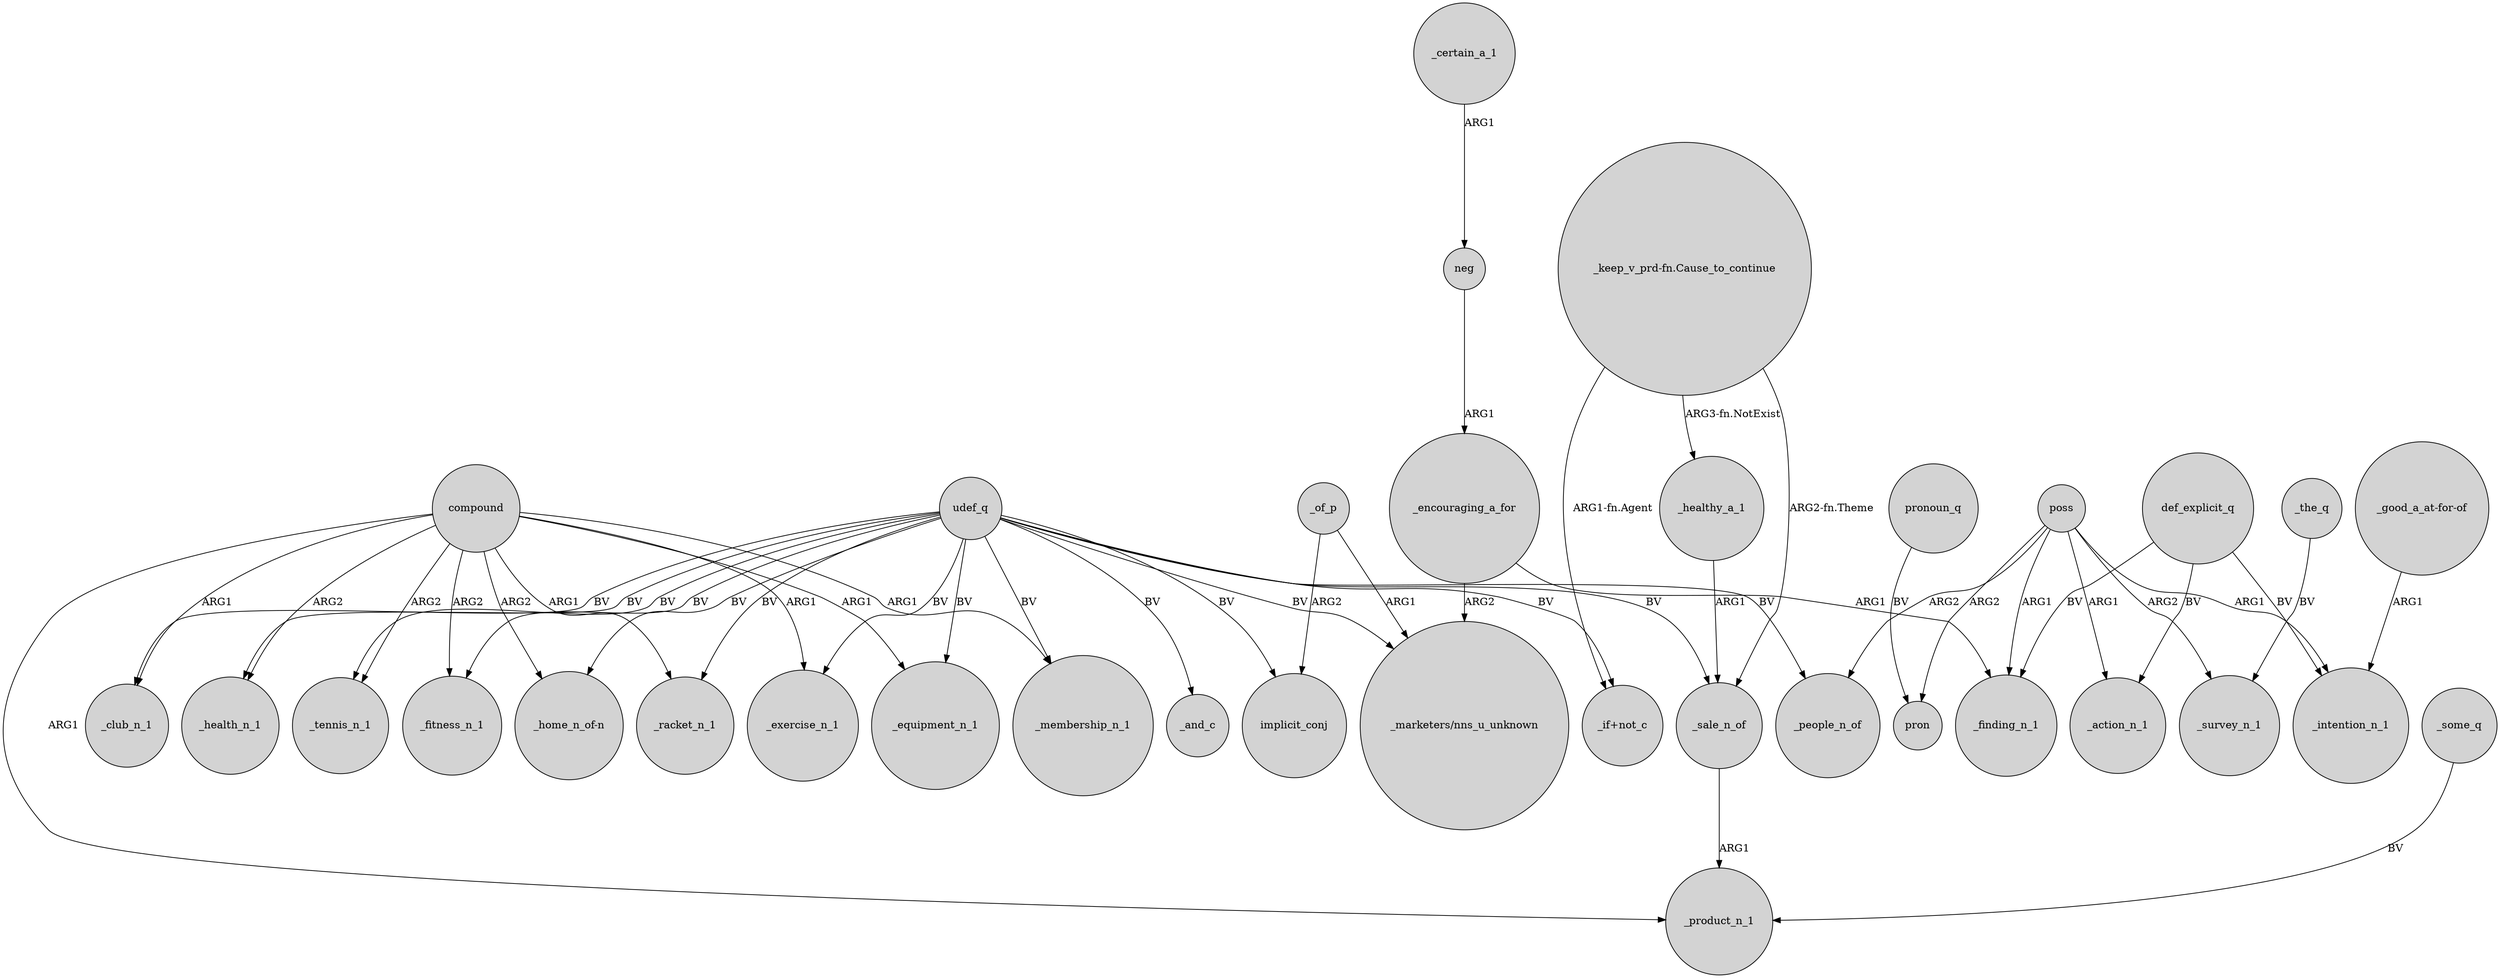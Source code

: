 digraph {
	node [shape=circle style=filled]
	compound -> _product_n_1 [label=ARG1]
	udef_q -> _membership_n_1 [label=BV]
	udef_q -> _equipment_n_1 [label=BV]
	poss -> _people_n_of [label=ARG2]
	poss -> pron [label=ARG2]
	poss -> _finding_n_1 [label=ARG1]
	_encouraging_a_for -> _finding_n_1 [label=ARG1]
	udef_q -> _tennis_n_1 [label=BV]
	compound -> _exercise_n_1 [label=ARG1]
	_sale_n_of -> _product_n_1 [label=ARG1]
	udef_q -> "_home_n_of-n" [label=BV]
	compound -> _equipment_n_1 [label=ARG1]
	def_explicit_q -> _action_n_1 [label=BV]
	udef_q -> _racket_n_1 [label=BV]
	udef_q -> implicit_conj [label=BV]
	_of_p -> "_marketers/nns_u_unknown" [label=ARG1]
	"_good_a_at-for-of" -> _intention_n_1 [label=ARG1]
	udef_q -> _fitness_n_1 [label=BV]
	_encouraging_a_for -> "_marketers/nns_u_unknown" [label=ARG2]
	_the_q -> _survey_n_1 [label=BV]
	udef_q -> "_marketers/nns_u_unknown" [label=BV]
	def_explicit_q -> _finding_n_1 [label=BV]
	udef_q -> _people_n_of [label=BV]
	pronoun_q -> pron [label=BV]
	udef_q -> _club_n_1 [label=BV]
	_some_q -> _product_n_1 [label=BV]
	"_keep_v_prd-fn.Cause_to_continue" -> _healthy_a_1 [label="ARG3-fn.NotExist"]
	compound -> _health_n_1 [label=ARG2]
	poss -> _action_n_1 [label=ARG1]
	compound -> _racket_n_1 [label=ARG1]
	_healthy_a_1 -> _sale_n_of [label=ARG1]
	def_explicit_q -> _intention_n_1 [label=BV]
	compound -> _club_n_1 [label=ARG1]
	udef_q -> _health_n_1 [label=BV]
	poss -> _intention_n_1 [label=ARG1]
	poss -> _survey_n_1 [label=ARG2]
	_certain_a_1 -> neg [label=ARG1]
	compound -> _membership_n_1 [label=ARG1]
	neg -> _encouraging_a_for [label=ARG1]
	udef_q -> _sale_n_of [label=BV]
	_of_p -> implicit_conj [label=ARG2]
	"_keep_v_prd-fn.Cause_to_continue" -> _sale_n_of [label="ARG2-fn.Theme"]
	"_keep_v_prd-fn.Cause_to_continue" -> "_if+not_c" [label="ARG1-fn.Agent"]
	udef_q -> _exercise_n_1 [label=BV]
	compound -> "_home_n_of-n" [label=ARG2]
	compound -> _fitness_n_1 [label=ARG2]
	udef_q -> _and_c [label=BV]
	compound -> _tennis_n_1 [label=ARG2]
	udef_q -> "_if+not_c" [label=BV]
}
